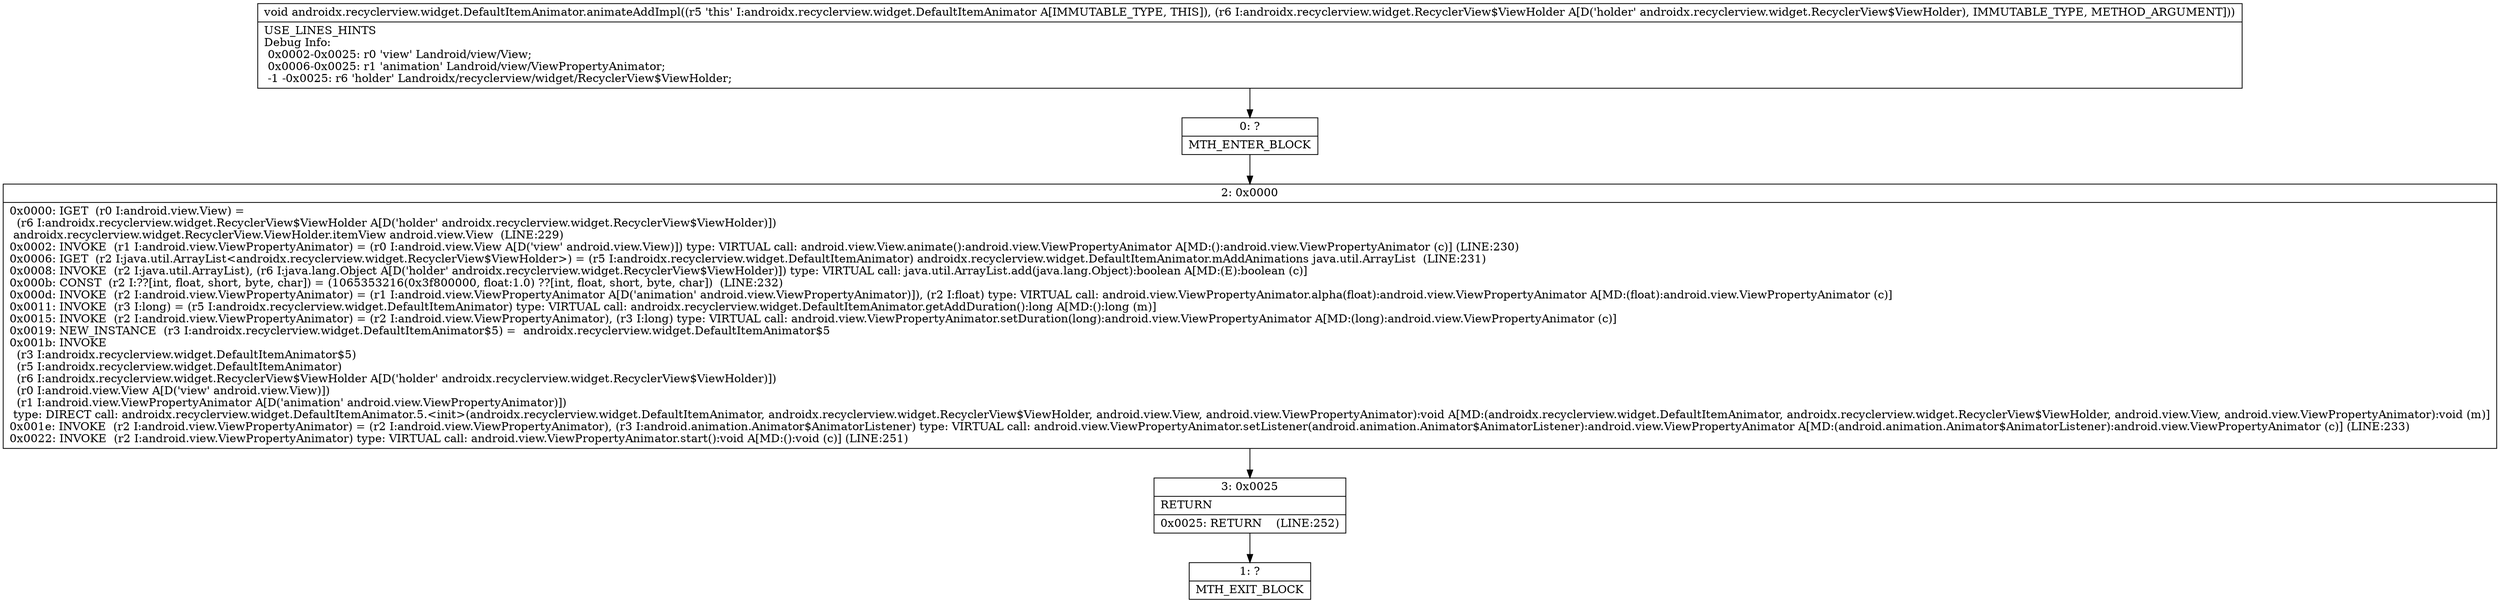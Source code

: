 digraph "CFG forandroidx.recyclerview.widget.DefaultItemAnimator.animateAddImpl(Landroidx\/recyclerview\/widget\/RecyclerView$ViewHolder;)V" {
Node_0 [shape=record,label="{0\:\ ?|MTH_ENTER_BLOCK\l}"];
Node_2 [shape=record,label="{2\:\ 0x0000|0x0000: IGET  (r0 I:android.view.View) = \l  (r6 I:androidx.recyclerview.widget.RecyclerView$ViewHolder A[D('holder' androidx.recyclerview.widget.RecyclerView$ViewHolder)])\l androidx.recyclerview.widget.RecyclerView.ViewHolder.itemView android.view.View  (LINE:229)\l0x0002: INVOKE  (r1 I:android.view.ViewPropertyAnimator) = (r0 I:android.view.View A[D('view' android.view.View)]) type: VIRTUAL call: android.view.View.animate():android.view.ViewPropertyAnimator A[MD:():android.view.ViewPropertyAnimator (c)] (LINE:230)\l0x0006: IGET  (r2 I:java.util.ArrayList\<androidx.recyclerview.widget.RecyclerView$ViewHolder\>) = (r5 I:androidx.recyclerview.widget.DefaultItemAnimator) androidx.recyclerview.widget.DefaultItemAnimator.mAddAnimations java.util.ArrayList  (LINE:231)\l0x0008: INVOKE  (r2 I:java.util.ArrayList), (r6 I:java.lang.Object A[D('holder' androidx.recyclerview.widget.RecyclerView$ViewHolder)]) type: VIRTUAL call: java.util.ArrayList.add(java.lang.Object):boolean A[MD:(E):boolean (c)]\l0x000b: CONST  (r2 I:??[int, float, short, byte, char]) = (1065353216(0x3f800000, float:1.0) ??[int, float, short, byte, char])  (LINE:232)\l0x000d: INVOKE  (r2 I:android.view.ViewPropertyAnimator) = (r1 I:android.view.ViewPropertyAnimator A[D('animation' android.view.ViewPropertyAnimator)]), (r2 I:float) type: VIRTUAL call: android.view.ViewPropertyAnimator.alpha(float):android.view.ViewPropertyAnimator A[MD:(float):android.view.ViewPropertyAnimator (c)]\l0x0011: INVOKE  (r3 I:long) = (r5 I:androidx.recyclerview.widget.DefaultItemAnimator) type: VIRTUAL call: androidx.recyclerview.widget.DefaultItemAnimator.getAddDuration():long A[MD:():long (m)]\l0x0015: INVOKE  (r2 I:android.view.ViewPropertyAnimator) = (r2 I:android.view.ViewPropertyAnimator), (r3 I:long) type: VIRTUAL call: android.view.ViewPropertyAnimator.setDuration(long):android.view.ViewPropertyAnimator A[MD:(long):android.view.ViewPropertyAnimator (c)]\l0x0019: NEW_INSTANCE  (r3 I:androidx.recyclerview.widget.DefaultItemAnimator$5) =  androidx.recyclerview.widget.DefaultItemAnimator$5 \l0x001b: INVOKE  \l  (r3 I:androidx.recyclerview.widget.DefaultItemAnimator$5)\l  (r5 I:androidx.recyclerview.widget.DefaultItemAnimator)\l  (r6 I:androidx.recyclerview.widget.RecyclerView$ViewHolder A[D('holder' androidx.recyclerview.widget.RecyclerView$ViewHolder)])\l  (r0 I:android.view.View A[D('view' android.view.View)])\l  (r1 I:android.view.ViewPropertyAnimator A[D('animation' android.view.ViewPropertyAnimator)])\l type: DIRECT call: androidx.recyclerview.widget.DefaultItemAnimator.5.\<init\>(androidx.recyclerview.widget.DefaultItemAnimator, androidx.recyclerview.widget.RecyclerView$ViewHolder, android.view.View, android.view.ViewPropertyAnimator):void A[MD:(androidx.recyclerview.widget.DefaultItemAnimator, androidx.recyclerview.widget.RecyclerView$ViewHolder, android.view.View, android.view.ViewPropertyAnimator):void (m)]\l0x001e: INVOKE  (r2 I:android.view.ViewPropertyAnimator) = (r2 I:android.view.ViewPropertyAnimator), (r3 I:android.animation.Animator$AnimatorListener) type: VIRTUAL call: android.view.ViewPropertyAnimator.setListener(android.animation.Animator$AnimatorListener):android.view.ViewPropertyAnimator A[MD:(android.animation.Animator$AnimatorListener):android.view.ViewPropertyAnimator (c)] (LINE:233)\l0x0022: INVOKE  (r2 I:android.view.ViewPropertyAnimator) type: VIRTUAL call: android.view.ViewPropertyAnimator.start():void A[MD:():void (c)] (LINE:251)\l}"];
Node_3 [shape=record,label="{3\:\ 0x0025|RETURN\l|0x0025: RETURN    (LINE:252)\l}"];
Node_1 [shape=record,label="{1\:\ ?|MTH_EXIT_BLOCK\l}"];
MethodNode[shape=record,label="{void androidx.recyclerview.widget.DefaultItemAnimator.animateAddImpl((r5 'this' I:androidx.recyclerview.widget.DefaultItemAnimator A[IMMUTABLE_TYPE, THIS]), (r6 I:androidx.recyclerview.widget.RecyclerView$ViewHolder A[D('holder' androidx.recyclerview.widget.RecyclerView$ViewHolder), IMMUTABLE_TYPE, METHOD_ARGUMENT]))  | USE_LINES_HINTS\lDebug Info:\l  0x0002\-0x0025: r0 'view' Landroid\/view\/View;\l  0x0006\-0x0025: r1 'animation' Landroid\/view\/ViewPropertyAnimator;\l  \-1 \-0x0025: r6 'holder' Landroidx\/recyclerview\/widget\/RecyclerView$ViewHolder;\l}"];
MethodNode -> Node_0;Node_0 -> Node_2;
Node_2 -> Node_3;
Node_3 -> Node_1;
}

